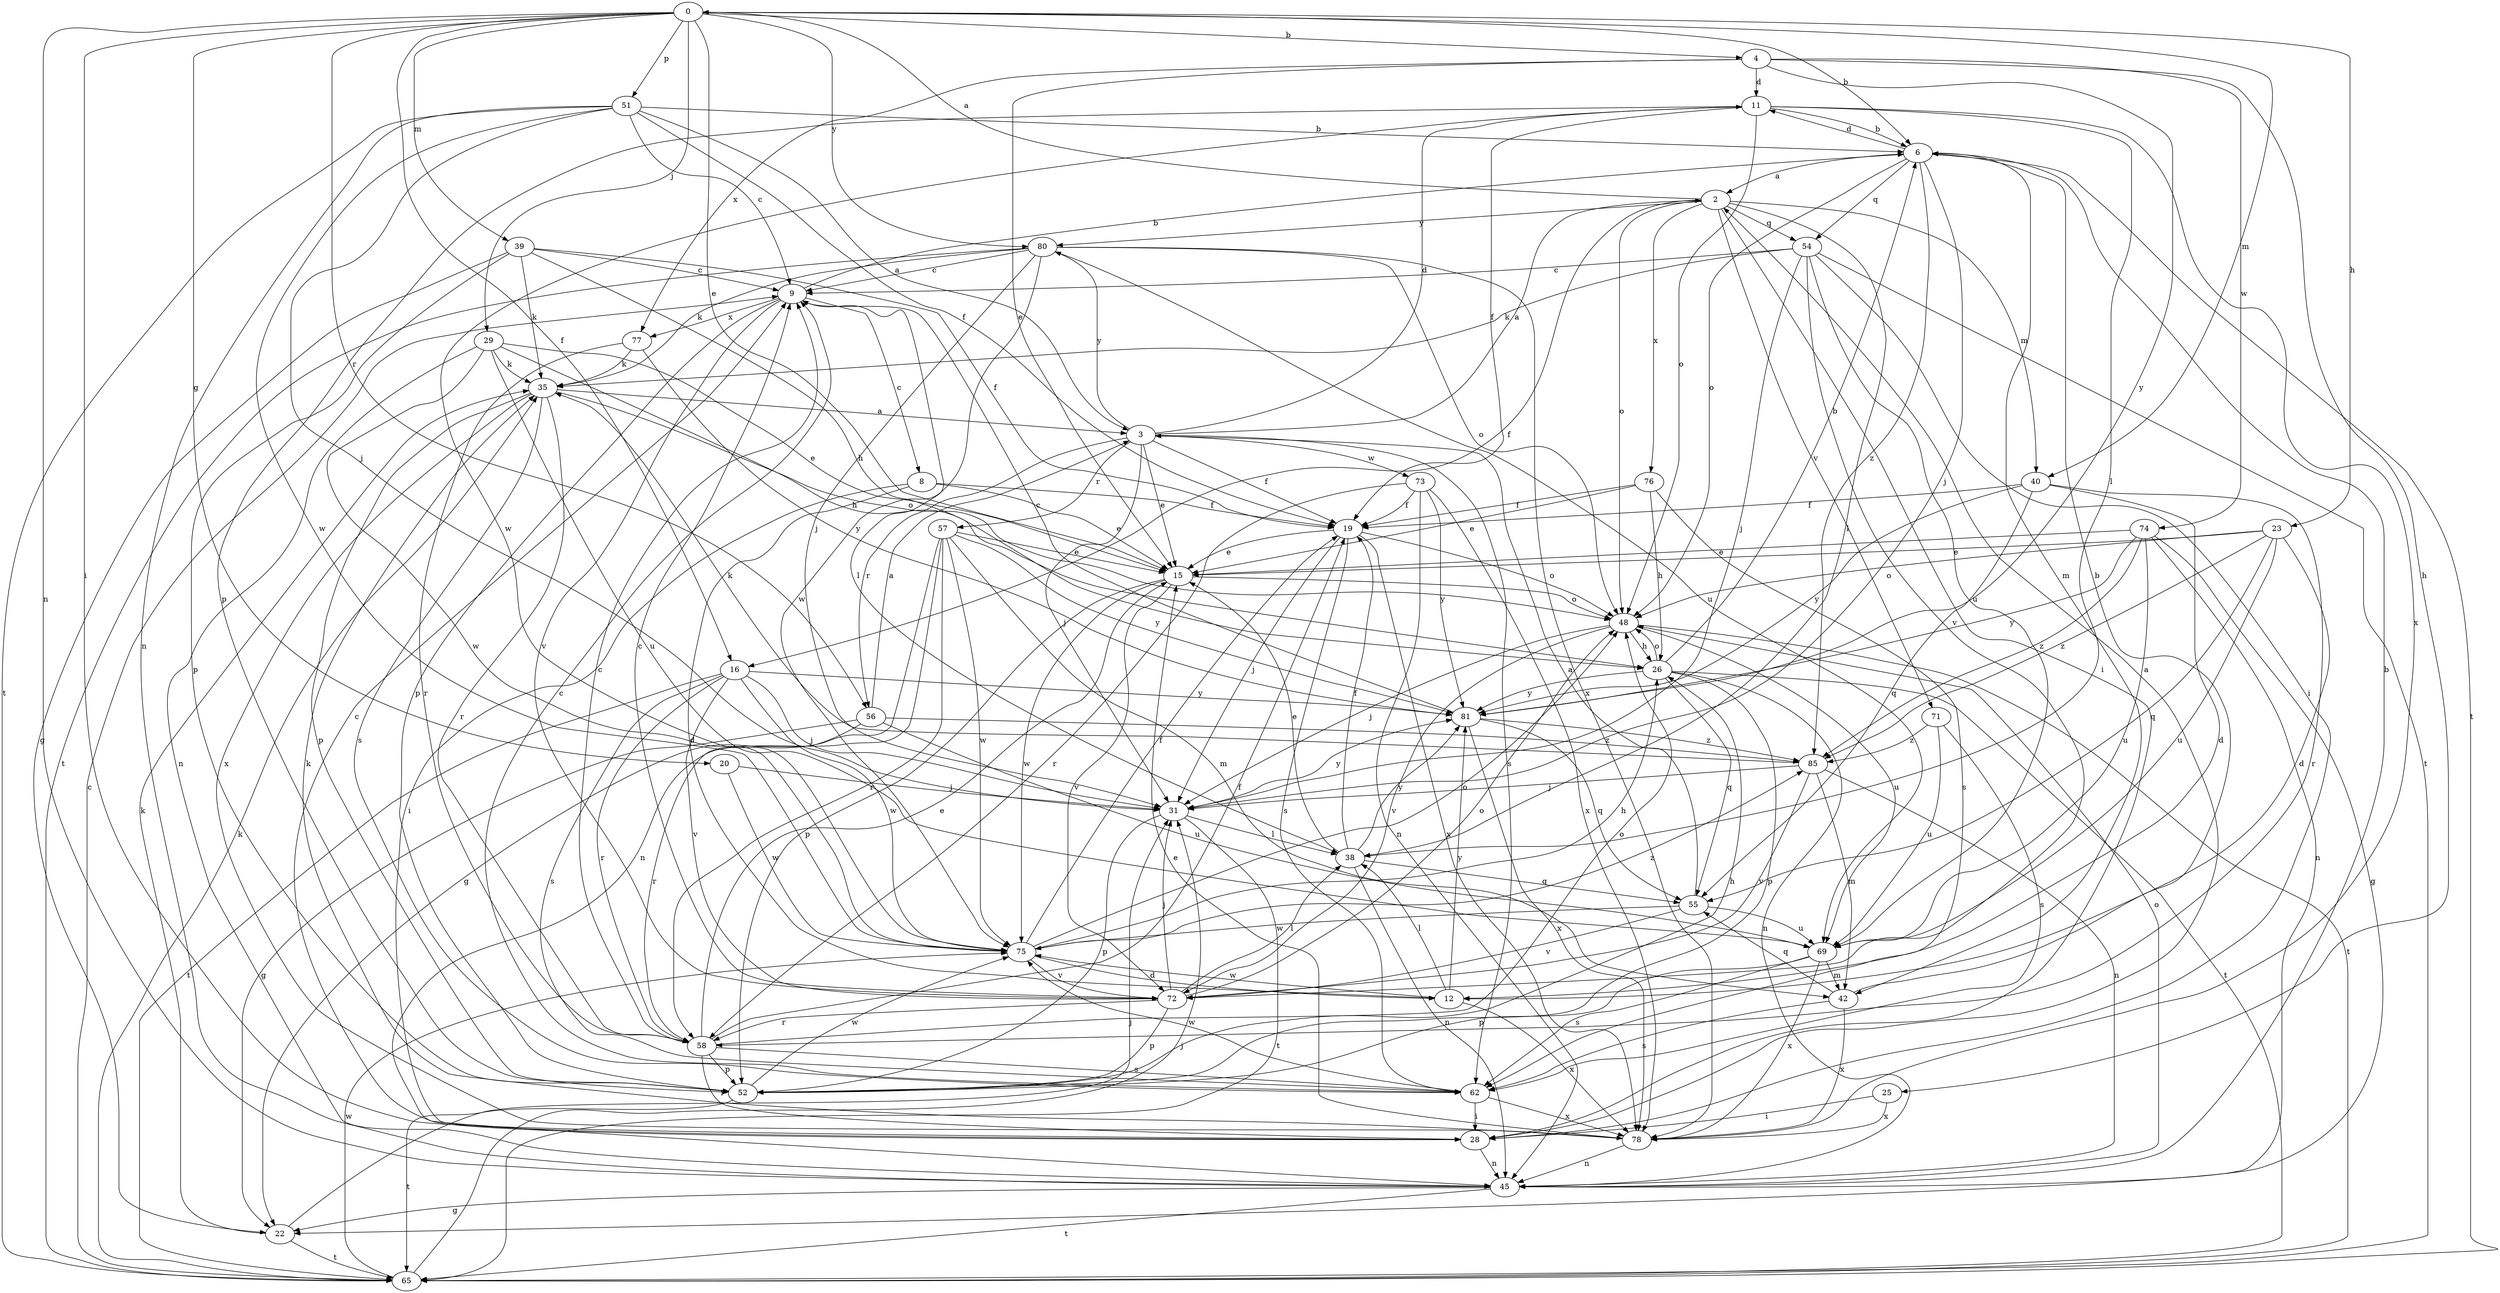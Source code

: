 strict digraph  {
0;
2;
3;
4;
6;
8;
9;
11;
12;
15;
16;
19;
20;
22;
23;
25;
26;
28;
29;
31;
35;
38;
39;
40;
42;
45;
48;
51;
52;
54;
55;
56;
57;
58;
62;
65;
69;
71;
72;
73;
74;
75;
76;
77;
78;
80;
81;
85;
0 -> 4  [label=b];
0 -> 6  [label=b];
0 -> 15  [label=e];
0 -> 16  [label=f];
0 -> 20  [label=g];
0 -> 23  [label=h];
0 -> 28  [label=i];
0 -> 29  [label=j];
0 -> 39  [label=m];
0 -> 40  [label=m];
0 -> 45  [label=n];
0 -> 51  [label=p];
0 -> 56  [label=r];
0 -> 80  [label=y];
2 -> 0  [label=a];
2 -> 16  [label=f];
2 -> 28  [label=i];
2 -> 38  [label=l];
2 -> 40  [label=m];
2 -> 48  [label=o];
2 -> 54  [label=q];
2 -> 71  [label=v];
2 -> 76  [label=x];
2 -> 80  [label=y];
3 -> 2  [label=a];
3 -> 11  [label=d];
3 -> 15  [label=e];
3 -> 19  [label=f];
3 -> 31  [label=j];
3 -> 56  [label=r];
3 -> 57  [label=r];
3 -> 62  [label=s];
3 -> 73  [label=w];
3 -> 80  [label=y];
4 -> 11  [label=d];
4 -> 15  [label=e];
4 -> 25  [label=h];
4 -> 74  [label=w];
4 -> 77  [label=x];
4 -> 81  [label=y];
6 -> 2  [label=a];
6 -> 11  [label=d];
6 -> 31  [label=j];
6 -> 42  [label=m];
6 -> 48  [label=o];
6 -> 54  [label=q];
6 -> 65  [label=t];
6 -> 85  [label=z];
8 -> 12  [label=d];
8 -> 15  [label=e];
8 -> 19  [label=f];
8 -> 28  [label=i];
9 -> 6  [label=b];
9 -> 8  [label=c];
9 -> 38  [label=l];
9 -> 52  [label=p];
9 -> 72  [label=v];
9 -> 77  [label=x];
11 -> 6  [label=b];
11 -> 19  [label=f];
11 -> 38  [label=l];
11 -> 48  [label=o];
11 -> 52  [label=p];
11 -> 75  [label=w];
11 -> 78  [label=x];
12 -> 38  [label=l];
12 -> 75  [label=w];
12 -> 78  [label=x];
12 -> 81  [label=y];
15 -> 48  [label=o];
15 -> 52  [label=p];
15 -> 72  [label=v];
15 -> 75  [label=w];
16 -> 31  [label=j];
16 -> 58  [label=r];
16 -> 62  [label=s];
16 -> 65  [label=t];
16 -> 72  [label=v];
16 -> 75  [label=w];
16 -> 81  [label=y];
19 -> 15  [label=e];
19 -> 31  [label=j];
19 -> 48  [label=o];
19 -> 62  [label=s];
19 -> 78  [label=x];
20 -> 31  [label=j];
20 -> 75  [label=w];
22 -> 31  [label=j];
22 -> 35  [label=k];
22 -> 65  [label=t];
23 -> 12  [label=d];
23 -> 15  [label=e];
23 -> 48  [label=o];
23 -> 55  [label=q];
23 -> 69  [label=u];
23 -> 85  [label=z];
25 -> 28  [label=i];
25 -> 78  [label=x];
26 -> 6  [label=b];
26 -> 45  [label=n];
26 -> 48  [label=o];
26 -> 52  [label=p];
26 -> 55  [label=q];
26 -> 65  [label=t];
26 -> 81  [label=y];
28 -> 2  [label=a];
28 -> 9  [label=c];
28 -> 45  [label=n];
29 -> 15  [label=e];
29 -> 26  [label=h];
29 -> 35  [label=k];
29 -> 45  [label=n];
29 -> 69  [label=u];
29 -> 75  [label=w];
31 -> 38  [label=l];
31 -> 52  [label=p];
31 -> 65  [label=t];
31 -> 81  [label=y];
35 -> 3  [label=a];
35 -> 48  [label=o];
35 -> 52  [label=p];
35 -> 58  [label=r];
35 -> 62  [label=s];
35 -> 78  [label=x];
38 -> 15  [label=e];
38 -> 19  [label=f];
38 -> 45  [label=n];
38 -> 55  [label=q];
38 -> 81  [label=y];
39 -> 9  [label=c];
39 -> 19  [label=f];
39 -> 22  [label=g];
39 -> 26  [label=h];
39 -> 35  [label=k];
39 -> 52  [label=p];
40 -> 12  [label=d];
40 -> 19  [label=f];
40 -> 55  [label=q];
40 -> 58  [label=r];
40 -> 81  [label=y];
42 -> 6  [label=b];
42 -> 55  [label=q];
42 -> 62  [label=s];
42 -> 78  [label=x];
45 -> 6  [label=b];
45 -> 22  [label=g];
45 -> 48  [label=o];
45 -> 65  [label=t];
48 -> 26  [label=h];
48 -> 31  [label=j];
48 -> 65  [label=t];
48 -> 69  [label=u];
48 -> 72  [label=v];
51 -> 3  [label=a];
51 -> 6  [label=b];
51 -> 9  [label=c];
51 -> 19  [label=f];
51 -> 31  [label=j];
51 -> 45  [label=n];
51 -> 65  [label=t];
51 -> 75  [label=w];
52 -> 26  [label=h];
52 -> 65  [label=t];
52 -> 75  [label=w];
54 -> 9  [label=c];
54 -> 28  [label=i];
54 -> 31  [label=j];
54 -> 35  [label=k];
54 -> 65  [label=t];
54 -> 69  [label=u];
54 -> 72  [label=v];
55 -> 3  [label=a];
55 -> 69  [label=u];
55 -> 72  [label=v];
55 -> 75  [label=w];
56 -> 3  [label=a];
56 -> 22  [label=g];
56 -> 58  [label=r];
56 -> 69  [label=u];
56 -> 85  [label=z];
57 -> 15  [label=e];
57 -> 22  [label=g];
57 -> 42  [label=m];
57 -> 45  [label=n];
57 -> 58  [label=r];
57 -> 75  [label=w];
57 -> 81  [label=y];
58 -> 9  [label=c];
58 -> 15  [label=e];
58 -> 19  [label=f];
58 -> 28  [label=i];
58 -> 48  [label=o];
58 -> 52  [label=p];
58 -> 62  [label=s];
62 -> 9  [label=c];
62 -> 28  [label=i];
62 -> 75  [label=w];
62 -> 78  [label=x];
65 -> 9  [label=c];
65 -> 31  [label=j];
65 -> 35  [label=k];
65 -> 75  [label=w];
69 -> 42  [label=m];
69 -> 52  [label=p];
69 -> 62  [label=s];
69 -> 78  [label=x];
71 -> 62  [label=s];
71 -> 69  [label=u];
71 -> 85  [label=z];
72 -> 9  [label=c];
72 -> 31  [label=j];
72 -> 38  [label=l];
72 -> 48  [label=o];
72 -> 52  [label=p];
72 -> 58  [label=r];
73 -> 19  [label=f];
73 -> 45  [label=n];
73 -> 58  [label=r];
73 -> 78  [label=x];
73 -> 81  [label=y];
74 -> 15  [label=e];
74 -> 22  [label=g];
74 -> 45  [label=n];
74 -> 69  [label=u];
74 -> 81  [label=y];
74 -> 85  [label=z];
75 -> 12  [label=d];
75 -> 19  [label=f];
75 -> 26  [label=h];
75 -> 48  [label=o];
75 -> 72  [label=v];
75 -> 85  [label=z];
76 -> 15  [label=e];
76 -> 19  [label=f];
76 -> 26  [label=h];
76 -> 62  [label=s];
77 -> 35  [label=k];
77 -> 58  [label=r];
77 -> 81  [label=y];
78 -> 15  [label=e];
78 -> 35  [label=k];
78 -> 45  [label=n];
80 -> 9  [label=c];
80 -> 31  [label=j];
80 -> 35  [label=k];
80 -> 48  [label=o];
80 -> 65  [label=t];
80 -> 69  [label=u];
80 -> 75  [label=w];
80 -> 78  [label=x];
81 -> 9  [label=c];
81 -> 55  [label=q];
81 -> 78  [label=x];
81 -> 85  [label=z];
85 -> 31  [label=j];
85 -> 35  [label=k];
85 -> 42  [label=m];
85 -> 45  [label=n];
85 -> 72  [label=v];
}
